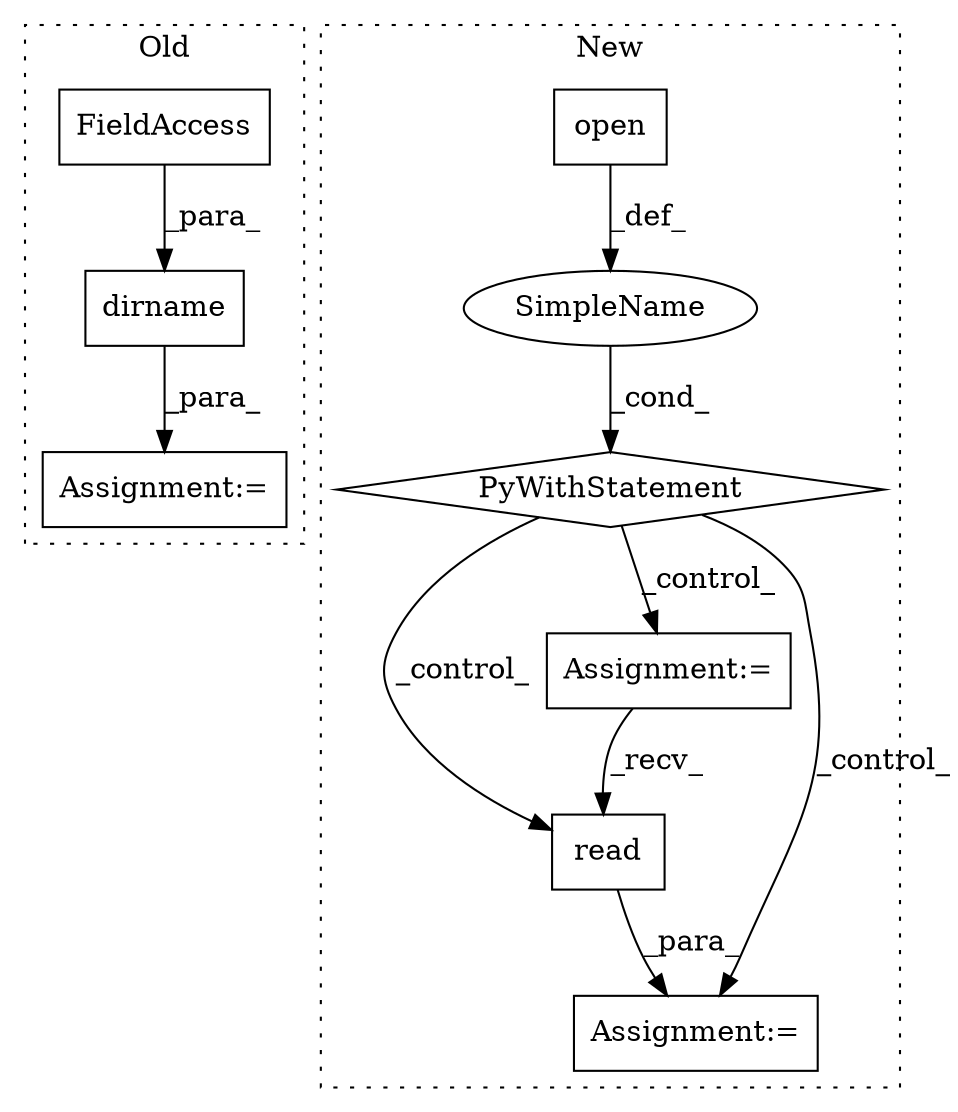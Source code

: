 digraph G {
subgraph cluster0 {
1 [label="dirname" a="32" s="209,225" l="8,1" shape="box"];
4 [label="FieldAccess" a="22" s="217" l="8" shape="box"];
8 [label="Assignment:=" a="7" s="190" l="1" shape="box"];
label = "Old";
style="dotted";
}
subgraph cluster1 {
2 [label="open" a="32" s="306,322" l="5,1" shape="box"];
3 [label="PyWithStatement" a="104" s="296,323" l="10,2" shape="diamond"];
5 [label="SimpleName" a="42" s="" l="" shape="ellipse"];
6 [label="read" a="32" s="378" l="6" shape="box"];
7 [label="Assignment:=" a="7" s="365" l="1" shape="box"];
9 [label="Assignment:=" a="7" s="340" l="11" shape="box"];
label = "New";
style="dotted";
}
1 -> 8 [label="_para_"];
2 -> 5 [label="_def_"];
3 -> 6 [label="_control_"];
3 -> 9 [label="_control_"];
3 -> 7 [label="_control_"];
4 -> 1 [label="_para_"];
5 -> 3 [label="_cond_"];
6 -> 7 [label="_para_"];
9 -> 6 [label="_recv_"];
}